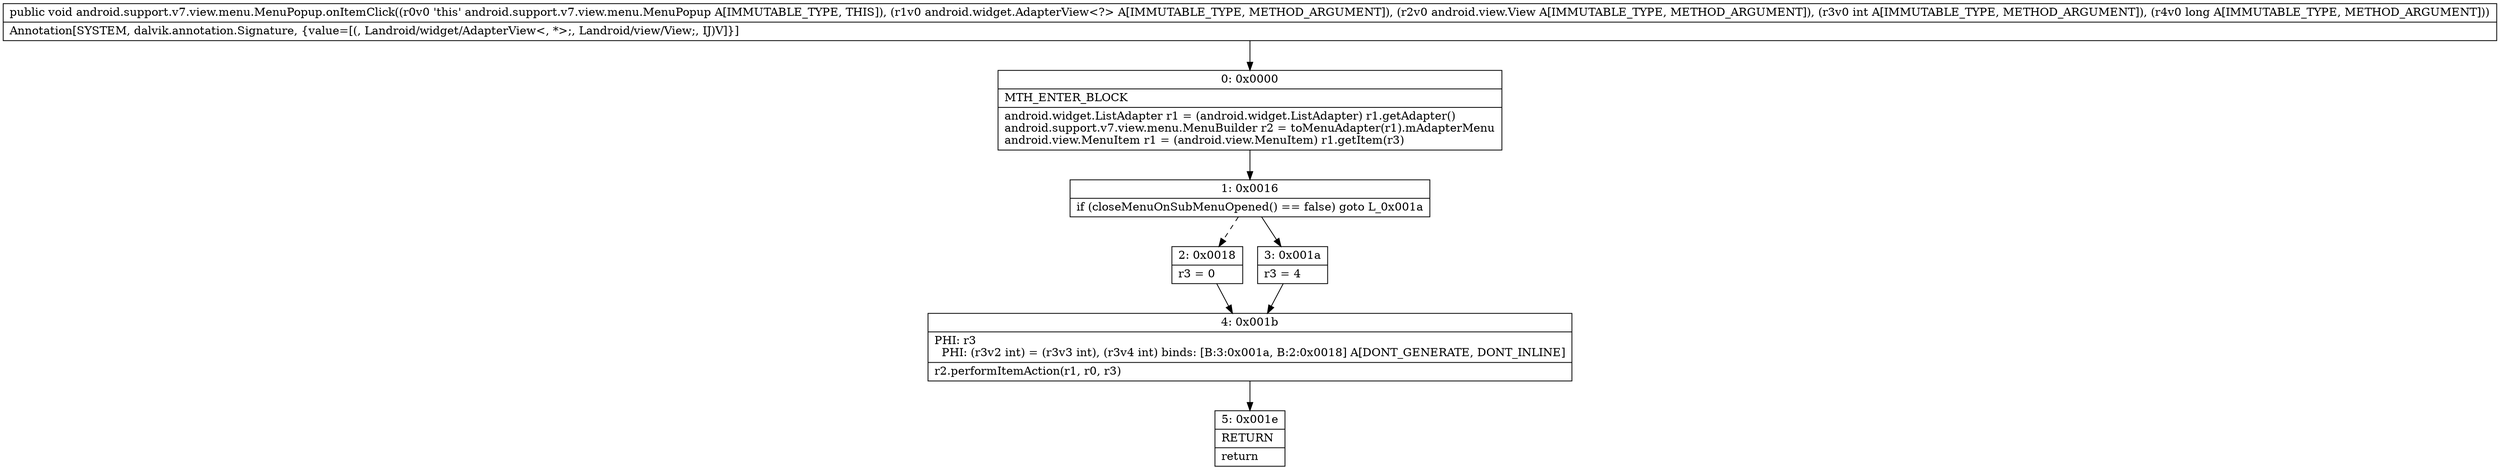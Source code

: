 digraph "CFG forandroid.support.v7.view.menu.MenuPopup.onItemClick(Landroid\/widget\/AdapterView;Landroid\/view\/View;IJ)V" {
Node_0 [shape=record,label="{0\:\ 0x0000|MTH_ENTER_BLOCK\l|android.widget.ListAdapter r1 = (android.widget.ListAdapter) r1.getAdapter()\landroid.support.v7.view.menu.MenuBuilder r2 = toMenuAdapter(r1).mAdapterMenu\landroid.view.MenuItem r1 = (android.view.MenuItem) r1.getItem(r3)\l}"];
Node_1 [shape=record,label="{1\:\ 0x0016|if (closeMenuOnSubMenuOpened() == false) goto L_0x001a\l}"];
Node_2 [shape=record,label="{2\:\ 0x0018|r3 = 0\l}"];
Node_3 [shape=record,label="{3\:\ 0x001a|r3 = 4\l}"];
Node_4 [shape=record,label="{4\:\ 0x001b|PHI: r3 \l  PHI: (r3v2 int) = (r3v3 int), (r3v4 int) binds: [B:3:0x001a, B:2:0x0018] A[DONT_GENERATE, DONT_INLINE]\l|r2.performItemAction(r1, r0, r3)\l}"];
Node_5 [shape=record,label="{5\:\ 0x001e|RETURN\l|return\l}"];
MethodNode[shape=record,label="{public void android.support.v7.view.menu.MenuPopup.onItemClick((r0v0 'this' android.support.v7.view.menu.MenuPopup A[IMMUTABLE_TYPE, THIS]), (r1v0 android.widget.AdapterView\<?\> A[IMMUTABLE_TYPE, METHOD_ARGUMENT]), (r2v0 android.view.View A[IMMUTABLE_TYPE, METHOD_ARGUMENT]), (r3v0 int A[IMMUTABLE_TYPE, METHOD_ARGUMENT]), (r4v0 long A[IMMUTABLE_TYPE, METHOD_ARGUMENT]))  | Annotation[SYSTEM, dalvik.annotation.Signature, \{value=[(, Landroid\/widget\/AdapterView\<, *\>;, Landroid\/view\/View;, IJ)V]\}]\l}"];
MethodNode -> Node_0;
Node_0 -> Node_1;
Node_1 -> Node_2[style=dashed];
Node_1 -> Node_3;
Node_2 -> Node_4;
Node_3 -> Node_4;
Node_4 -> Node_5;
}

